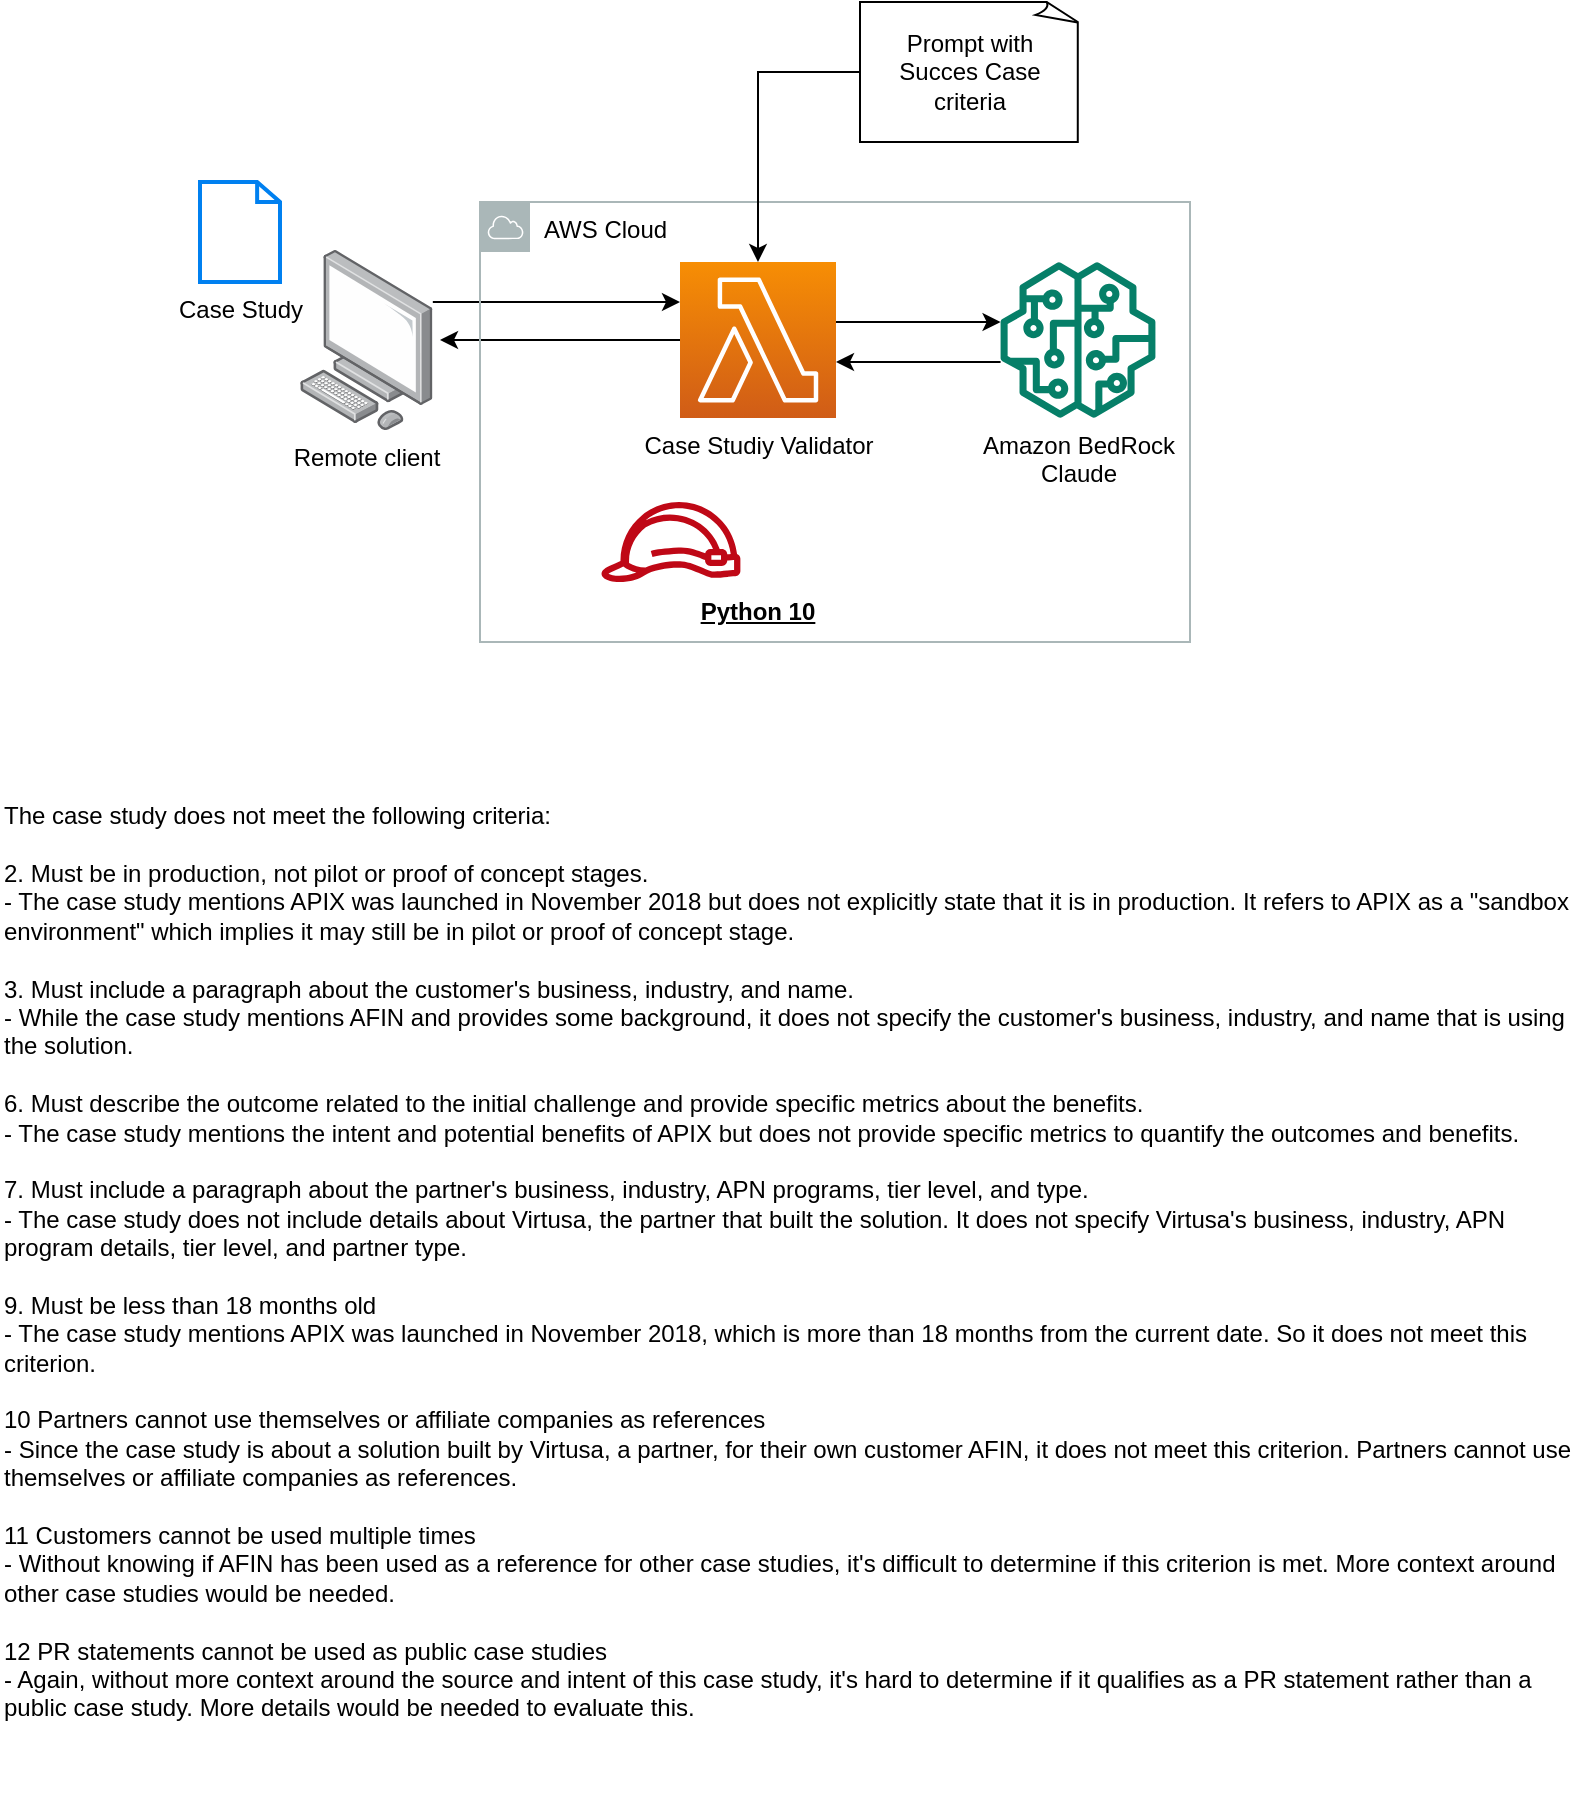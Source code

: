 <mxfile version="21.3.2" type="device">
  <diagram name="Page-1" id="UM7dUVQ2E0w_JHMufoGZ">
    <mxGraphModel dx="1232" dy="1043" grid="1" gridSize="10" guides="1" tooltips="1" connect="1" arrows="1" fold="1" page="1" pageScale="1" pageWidth="850" pageHeight="1100" math="0" shadow="0">
      <root>
        <mxCell id="0" />
        <mxCell id="1" parent="0" />
        <mxCell id="A5tq1wbjBC2c7xSgrBeL-6" value="" style="edgeStyle=orthogonalEdgeStyle;rounded=0;orthogonalLoop=1;jettySize=auto;html=1;" edge="1" parent="1" source="A5tq1wbjBC2c7xSgrBeL-1" target="A5tq1wbjBC2c7xSgrBeL-2">
          <mxGeometry relative="1" as="geometry">
            <Array as="points">
              <mxPoint x="500" y="320" />
              <mxPoint x="500" y="320" />
            </Array>
          </mxGeometry>
        </mxCell>
        <mxCell id="A5tq1wbjBC2c7xSgrBeL-11" style="edgeStyle=orthogonalEdgeStyle;rounded=0;orthogonalLoop=1;jettySize=auto;html=1;" edge="1" parent="1" source="A5tq1wbjBC2c7xSgrBeL-1">
          <mxGeometry relative="1" as="geometry">
            <mxPoint x="260" y="329" as="targetPoint" />
          </mxGeometry>
        </mxCell>
        <mxCell id="A5tq1wbjBC2c7xSgrBeL-1" value="Case Studiy Validator" style="sketch=0;points=[[0,0,0],[0.25,0,0],[0.5,0,0],[0.75,0,0],[1,0,0],[0,1,0],[0.25,1,0],[0.5,1,0],[0.75,1,0],[1,1,0],[0,0.25,0],[0,0.5,0],[0,0.75,0],[1,0.25,0],[1,0.5,0],[1,0.75,0]];outlineConnect=0;fontColor=#000000;gradientColor=#F78E04;gradientDirection=north;fillColor=#D05C17;strokeColor=#ffffff;dashed=0;verticalLabelPosition=bottom;verticalAlign=top;align=center;html=1;fontSize=12;fontStyle=0;aspect=fixed;shape=mxgraph.aws4.resourceIcon;resIcon=mxgraph.aws4.lambda;" vertex="1" parent="1">
          <mxGeometry x="380" y="290" width="78" height="78" as="geometry" />
        </mxCell>
        <mxCell id="A5tq1wbjBC2c7xSgrBeL-7" value="" style="edgeStyle=orthogonalEdgeStyle;rounded=0;orthogonalLoop=1;jettySize=auto;html=1;" edge="1" parent="1" source="A5tq1wbjBC2c7xSgrBeL-2" target="A5tq1wbjBC2c7xSgrBeL-1">
          <mxGeometry relative="1" as="geometry">
            <Array as="points">
              <mxPoint x="520" y="340" />
              <mxPoint x="520" y="340" />
            </Array>
          </mxGeometry>
        </mxCell>
        <mxCell id="A5tq1wbjBC2c7xSgrBeL-2" value="Amazon BedRock&lt;br&gt;Claude" style="sketch=0;outlineConnect=0;fontColor=#000000;gradientColor=none;fillColor=#067F68;strokeColor=none;dashed=0;verticalLabelPosition=bottom;verticalAlign=top;align=center;html=1;fontSize=12;fontStyle=0;aspect=fixed;pointerEvents=1;shape=mxgraph.aws4.sagemaker_model;" vertex="1" parent="1">
          <mxGeometry x="540" y="290" width="78" height="78" as="geometry" />
        </mxCell>
        <mxCell id="A5tq1wbjBC2c7xSgrBeL-4" value="" style="sketch=0;outlineConnect=0;fontColor=#232F3E;gradientColor=none;fillColor=#BF0816;strokeColor=none;dashed=0;verticalLabelPosition=bottom;verticalAlign=top;align=center;html=1;fontSize=12;fontStyle=0;aspect=fixed;pointerEvents=1;shape=mxgraph.aws4.role;" vertex="1" parent="1">
          <mxGeometry x="340" y="410" width="70.9" height="40" as="geometry" />
        </mxCell>
        <mxCell id="A5tq1wbjBC2c7xSgrBeL-5" value="" style="shape=image;imageAspect=0;aspect=fixed;verticalLabelPosition=bottom;verticalAlign=top;image=https://blog.langchain.dev/content/images/size/w100/2023/01/parroticon.png;" vertex="1" parent="1">
          <mxGeometry x="435" y="410" width="40" height="40" as="geometry" />
        </mxCell>
        <mxCell id="A5tq1wbjBC2c7xSgrBeL-9" style="edgeStyle=orthogonalEdgeStyle;rounded=0;orthogonalLoop=1;jettySize=auto;html=1;" edge="1" parent="1" source="A5tq1wbjBC2c7xSgrBeL-8" target="A5tq1wbjBC2c7xSgrBeL-1">
          <mxGeometry relative="1" as="geometry">
            <Array as="points">
              <mxPoint x="310" y="310" />
              <mxPoint x="310" y="310" />
            </Array>
          </mxGeometry>
        </mxCell>
        <mxCell id="A5tq1wbjBC2c7xSgrBeL-8" value="Remote client" style="image;points=[];aspect=fixed;html=1;align=center;shadow=0;dashed=0;image=img/lib/allied_telesis/computer_and_terminals/Personal_Computer.svg;" vertex="1" parent="1">
          <mxGeometry x="190" y="284" width="66.41" height="90" as="geometry" />
        </mxCell>
        <mxCell id="A5tq1wbjBC2c7xSgrBeL-10" value="AWS Cloud" style="sketch=0;outlineConnect=0;gradientColor=none;html=1;whiteSpace=wrap;fontSize=12;fontStyle=0;shape=mxgraph.aws4.group;grIcon=mxgraph.aws4.group_aws_cloud;strokeColor=#AAB7B8;fillColor=none;verticalAlign=top;align=left;spacingLeft=30;fontColor=#000000;dashed=0;" vertex="1" parent="1">
          <mxGeometry x="280" y="260" width="355" height="220" as="geometry" />
        </mxCell>
        <mxCell id="A5tq1wbjBC2c7xSgrBeL-12" value="Case Study" style="html=1;verticalLabelPosition=bottom;align=center;labelBackgroundColor=none;verticalAlign=top;strokeWidth=2;strokeColor=#0080F0;shadow=0;dashed=0;shape=mxgraph.ios7.icons.document;" vertex="1" parent="1">
          <mxGeometry x="140" y="250" width="40" height="50" as="geometry" />
        </mxCell>
        <mxCell id="A5tq1wbjBC2c7xSgrBeL-14" style="edgeStyle=orthogonalEdgeStyle;rounded=0;orthogonalLoop=1;jettySize=auto;html=1;" edge="1" parent="1" source="A5tq1wbjBC2c7xSgrBeL-13" target="A5tq1wbjBC2c7xSgrBeL-1">
          <mxGeometry relative="1" as="geometry">
            <mxPoint x="430" y="230" as="targetPoint" />
          </mxGeometry>
        </mxCell>
        <mxCell id="A5tq1wbjBC2c7xSgrBeL-13" value="Prompt with &lt;br&gt;Succes Case &lt;br&gt;criteria" style="whiteSpace=wrap;html=1;shape=mxgraph.basic.document" vertex="1" parent="1">
          <mxGeometry x="470" y="160" width="110" height="70" as="geometry" />
        </mxCell>
        <mxCell id="A5tq1wbjBC2c7xSgrBeL-16" value="Python 10" style="text;strokeColor=none;align=center;fillColor=none;html=1;verticalAlign=middle;whiteSpace=wrap;rounded=0;fontStyle=5" vertex="1" parent="1">
          <mxGeometry x="389" y="450" width="60" height="30" as="geometry" />
        </mxCell>
        <mxCell id="A5tq1wbjBC2c7xSgrBeL-17" value="&lt;div&gt;The case study does not meet the following criteria:&lt;/div&gt;&lt;div&gt;&lt;br&gt;&lt;/div&gt;&lt;div&gt;2. Must be in production, not pilot or proof of concept stages.&lt;/div&gt;&lt;div&gt;- The case study mentions APIX was launched in November 2018 but does not explicitly state that it is in production. It refers to APIX as a &quot;sandbox environment&quot; which implies it may still be in pilot or proof of concept stage.&lt;/div&gt;&lt;div&gt;&lt;br&gt;&lt;/div&gt;&lt;div&gt;3. Must include a paragraph about the customer&#39;s business, industry, and name.&amp;nbsp;&lt;/div&gt;&lt;div&gt;- While the case study mentions AFIN and provides some background, it does not specify the customer&#39;s business, industry, and name that is using the solution.&lt;/div&gt;&lt;div&gt;&lt;br&gt;&lt;/div&gt;&lt;div&gt;6. Must describe the outcome related to the initial challenge and provide specific metrics about the benefits.&lt;/div&gt;&lt;div&gt;- The case study mentions the intent and potential benefits of APIX but does not provide specific metrics to quantify the outcomes and benefits.&lt;/div&gt;&lt;div&gt;&lt;br&gt;&lt;/div&gt;&lt;div&gt;7. Must include a paragraph about the partner&#39;s business, industry, APN programs, tier level, and type.&lt;/div&gt;&lt;div&gt;- The case study does not include details about Virtusa, the partner that built the solution. It does not specify Virtusa&#39;s business, industry, APN program details, tier level, and partner type.&lt;/div&gt;&lt;div&gt;&lt;br&gt;&lt;/div&gt;&lt;div&gt;9. Must be less than 18 months old&lt;/div&gt;&lt;div&gt;- The case study mentions APIX was launched in November 2018, which is more than 18 months from the current date. So it does not meet this criterion.&lt;/div&gt;&lt;div&gt;&lt;br&gt;&lt;/div&gt;&lt;div&gt;10 Partners cannot use themselves or affiliate companies as references&lt;/div&gt;&lt;div&gt;- Since the case study is about a solution built by Virtusa, a partner, for their own customer AFIN, it does not meet this criterion. Partners cannot use themselves or affiliate companies as references.&lt;/div&gt;&lt;div&gt;&lt;br&gt;&lt;/div&gt;&lt;div&gt;11 Customers cannot be used multiple times&amp;nbsp;&lt;/div&gt;&lt;div&gt;- Without knowing if AFIN has been used as a reference for other case studies, it&#39;s difficult to determine if this criterion is met. More context around other case studies would be needed.&lt;/div&gt;&lt;div&gt;&lt;br&gt;&lt;/div&gt;&lt;div&gt;12 PR statements cannot be used as public case studies&lt;/div&gt;&lt;div&gt;- Again, without more context around the source and intent of this case study, it&#39;s hard to determine if it qualifies as a PR statement rather than a public case study. More details would be needed to evaluate this.&lt;/div&gt;" style="text;strokeColor=none;align=left;fillColor=none;html=1;verticalAlign=middle;whiteSpace=wrap;rounded=0;" vertex="1" parent="1">
          <mxGeometry x="40" y="520" width="790" height="540" as="geometry" />
        </mxCell>
      </root>
    </mxGraphModel>
  </diagram>
</mxfile>
